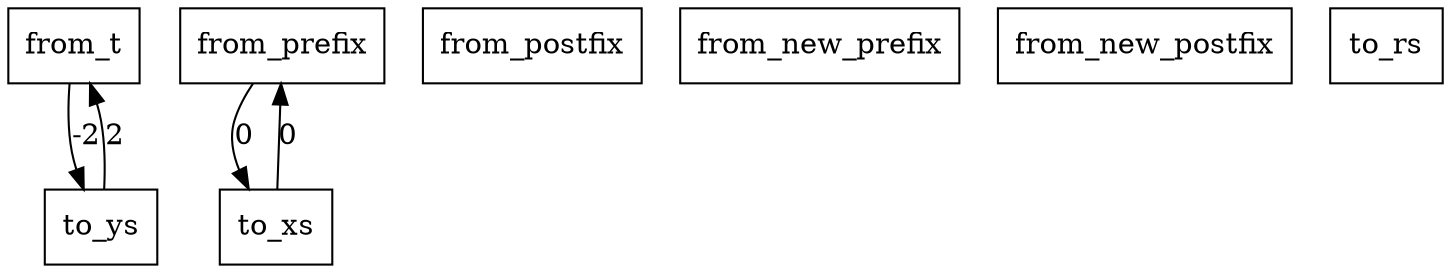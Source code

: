 digraph {
    graph [rankdir=TB
          ,bgcolor=transparent];
    node [shape=box
         ,fillcolor=white
         ,style=filled];
    0 [label=<from_t>];
    1 [label=<from_prefix>];
    2 [label=<from_postfix>];
    3 [label=<from_new_prefix>];
    4 [label=<from_new_postfix>];
    5 [label=<to_xs>];
    6 [label=<to_ys>];
    7 [label=<to_rs>];
    0 -> 6 [label=-2];
    1 -> 5 [label=0];
    5 -> 1 [label=0];
    6 -> 0 [label=2];
}